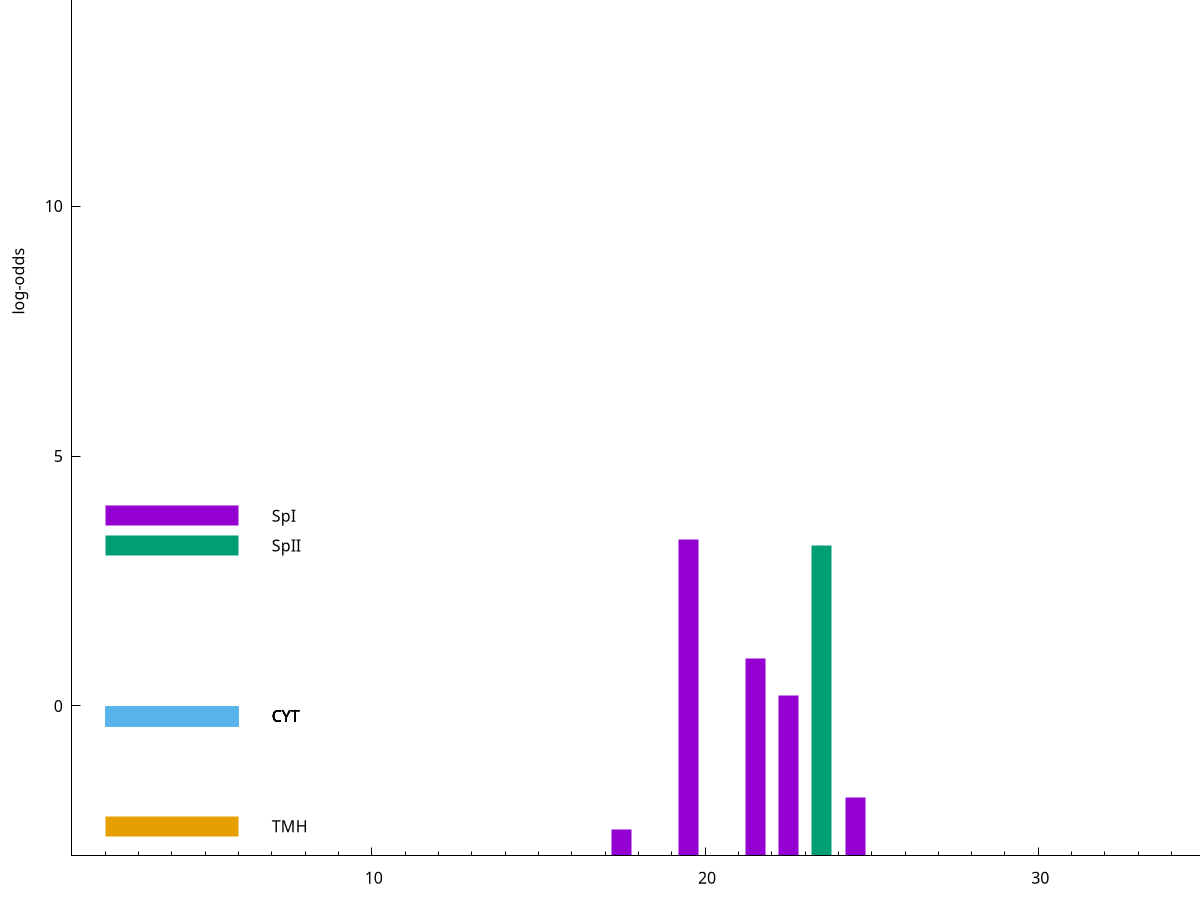 set title "LipoP predictions for SRR5666568.gff"
set size 2., 1.4
set xrange [1:70] 
set mxtics 10
set yrange [-3:20]
set y2range [0:23]
set ylabel "log-odds"
set term postscript eps color solid "Helvetica" 30
set output "SRR5666568.gff393.eps"
set arrow from 2,15.7549 to 6,15.7549 nohead lt 4 lw 20
set label "TMH" at 7,15.7549
set arrow from 2,3.80328 to 6,3.80328 nohead lt 1 lw 20
set label "SpI" at 7,3.80328
set arrow from 2,3.21284 to 6,3.21284 nohead lt 2 lw 20
set label "SpII" at 7,3.21284
set arrow from 2,-0.200913 to 6,-0.200913 nohead lt 3 lw 20
set label "CYT" at 7,-0.200913
set arrow from 2,-0.200913 to 6,-0.200913 nohead lt 3 lw 20
set label "CYT" at 7,-0.200913
set arrow from 2,-0.200913 to 6,-0.200913 nohead lt 3 lw 20
set label "CYT" at 7,-0.200913
set arrow from 2,-0.200913 to 6,-0.200913 nohead lt 3 lw 20
set label "CYT" at 7,-0.200913
set arrow from 2,-0.200913 to 6,-0.200913 nohead lt 3 lw 20
set label "CYT" at 7,-0.200913
set arrow from 2,-2.40613 to 6,-2.40613 nohead lt 4 lw 20
set label "TMH" at 7,-2.40613
set arrow from 2,15.7549 to 6,15.7549 nohead lt 4 lw 20
set label "TMH" at 7,15.7549
# NOTE: The scores below are the log-odds scores with the threshold
# NOTE: subtracted (a hack to make gnuplot make the histogram all
# NOTE: look nice).
plot "-" axes x1y2 title "" with impulses lt 2 lw 20, "-" axes x1y2 title "" with impulses lt 1 lw 20
23.500000 6.212840
e
19.500000 6.321500
21.500000 3.940211
22.500000 3.208039
24.500000 1.176880
17.500000 0.529270
e
exit
